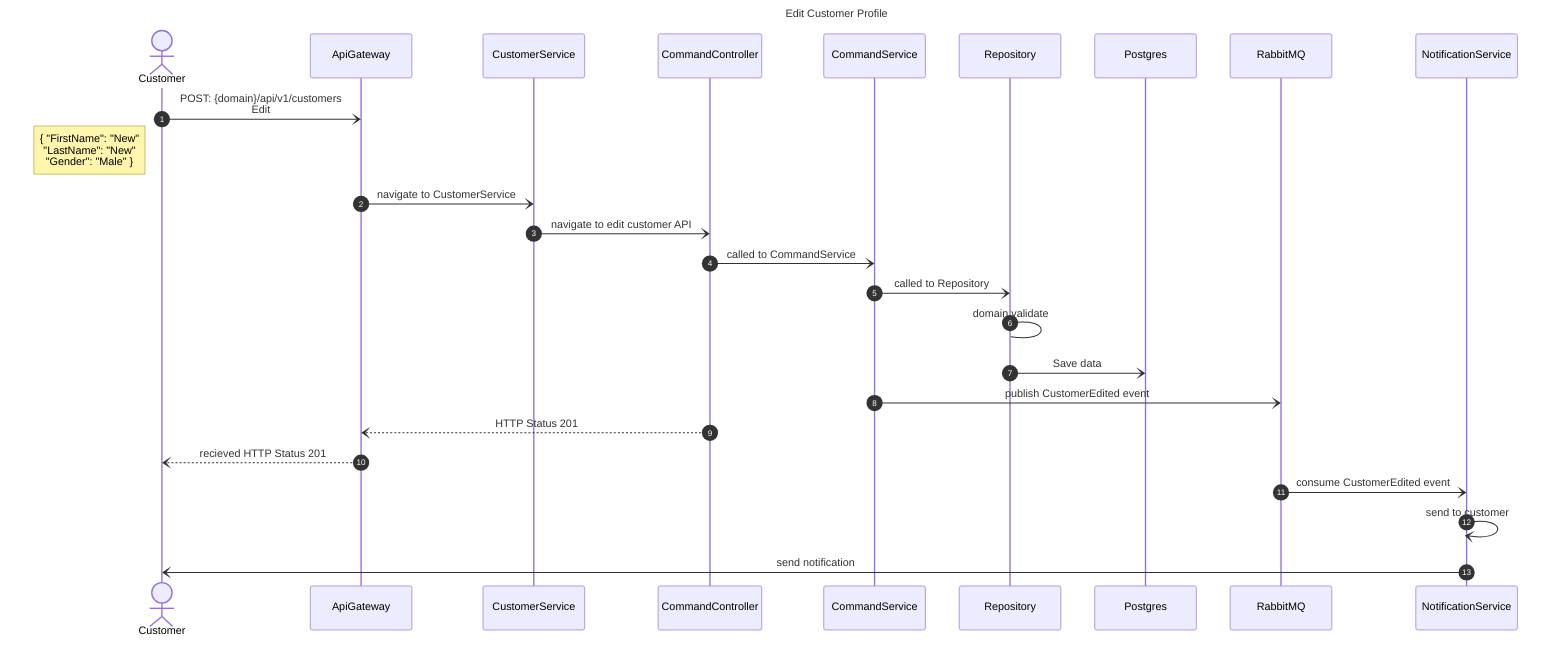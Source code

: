 ---
title: Edit Customer Profile
---
sequenceDiagram
    autonumber
    actor c as Customer
    participant api as ApiGateway    


    participant cs as CustomerService    
    participant csCont as CommandController
    participant csServ as CommandService
    participant csRepo as Repository
    participant csDb as Postgres
    participant rb as RabbitMQ
    participant nf as NotificationService




    c -) api: POST: {domain}/api/v1/customers <br> Edit
    Note left of c: { "FirstName": "New" <br> "LastName": "New" <br> "Gender": "Male" }
    api -) cs: navigate to CustomerService

    cs -) csCont: navigate to edit customer API

    csCont -) csServ: called to CommandService


    csServ -) csRepo: called to Repository
    csRepo -> csRepo: domain validate

    csRepo -) csDb: Save data

    csServ -) rb: publish CustomerEdited event
    csCont --) api: HTTP Status 201
    api --) c: recieved HTTP Status 201

    rb -) nf: consume CustomerEdited event
    nf -) nf: send to customer
    nf -) c: send notification